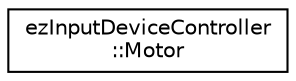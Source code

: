 digraph "Graphical Class Hierarchy"
{
 // LATEX_PDF_SIZE
  edge [fontname="Helvetica",fontsize="10",labelfontname="Helvetica",labelfontsize="10"];
  node [fontname="Helvetica",fontsize="10",shape=record];
  rankdir="LR";
  Node0 [label="ezInputDeviceController\l::Motor",height=0.2,width=0.4,color="black", fillcolor="white", style="filled",URL="$db/dbe/structez_input_device_controller_1_1_motor.htm",tooltip="Describes which vibration motor to configure."];
}
